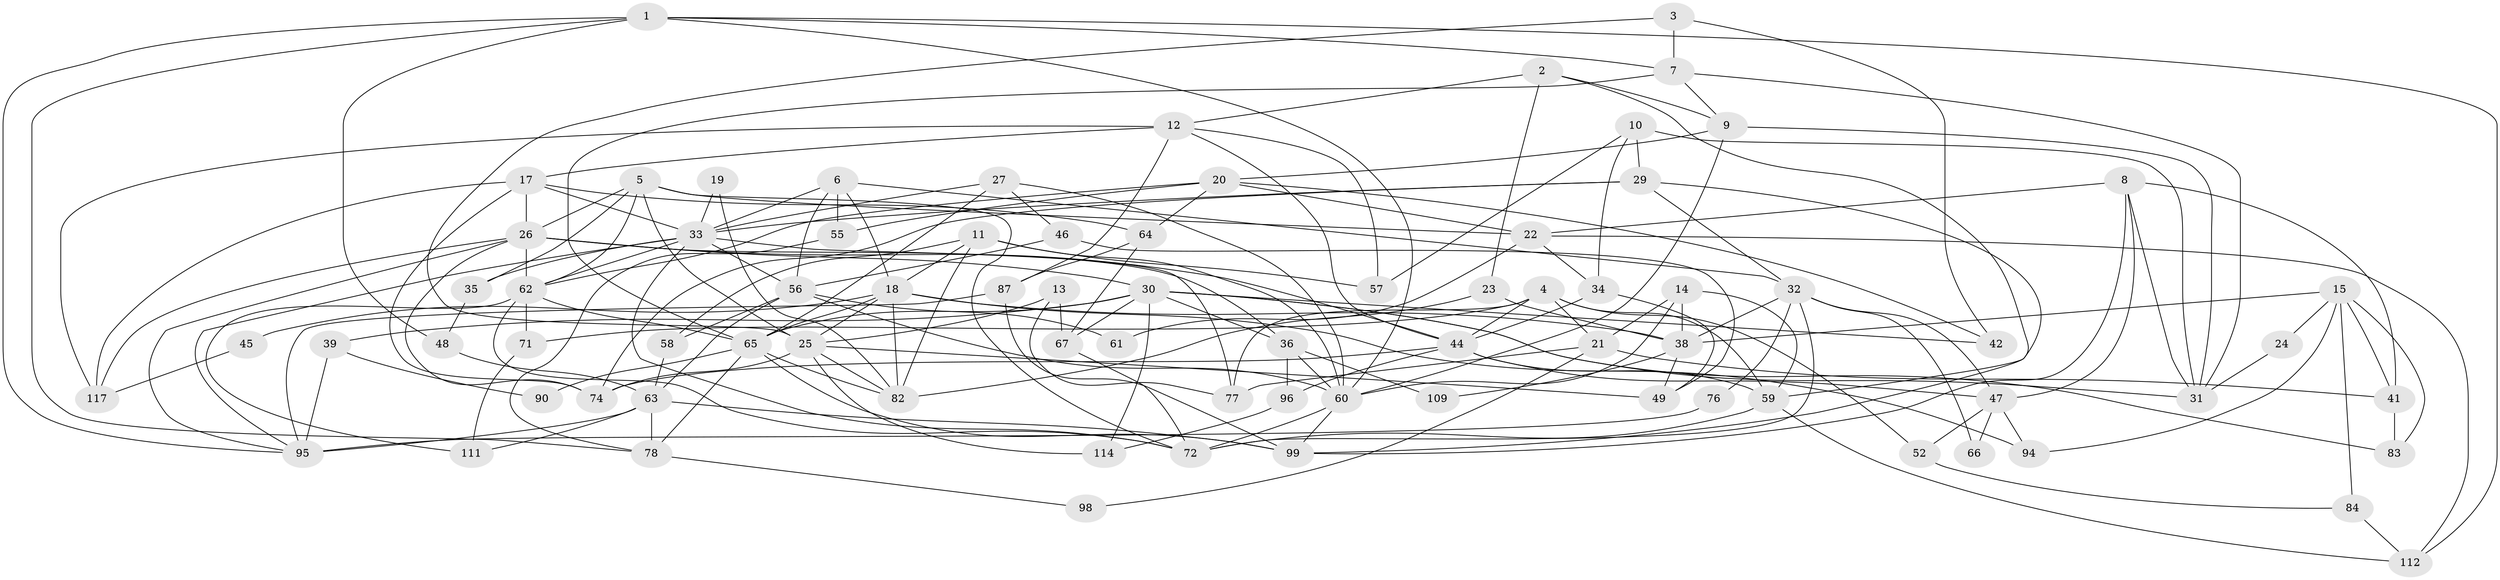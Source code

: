 // Generated by graph-tools (version 1.1) at 2025/24/03/03/25 07:24:02]
// undirected, 79 vertices, 188 edges
graph export_dot {
graph [start="1"]
  node [color=gray90,style=filled];
  1 [super="+97"];
  2 [super="+16"];
  3;
  4 [super="+86"];
  5 [super="+102"];
  6 [super="+91"];
  7 [super="+54"];
  8 [super="+73"];
  9 [super="+104"];
  10 [super="+88"];
  11 [super="+100"];
  12 [super="+113"];
  13;
  14;
  15 [super="+43"];
  17 [super="+80"];
  18 [super="+70"];
  19;
  20 [super="+108"];
  21 [super="+28"];
  22 [super="+53"];
  23;
  24;
  25 [super="+103"];
  26 [super="+119"];
  27 [super="+37"];
  29 [super="+92"];
  30 [super="+51"];
  31 [super="+115"];
  32 [super="+93"];
  33 [super="+79"];
  34;
  35;
  36 [super="+110"];
  38 [super="+40"];
  39;
  41;
  42;
  44 [super="+105"];
  45;
  46;
  47 [super="+50"];
  48;
  49;
  52;
  55;
  56 [super="+118"];
  57;
  58;
  59 [super="+107"];
  60 [super="+106"];
  61;
  62 [super="+81"];
  63 [super="+68"];
  64;
  65 [super="+69"];
  66;
  67 [super="+75"];
  71;
  72 [super="+89"];
  74;
  76;
  77;
  78 [super="+85"];
  82 [super="+101"];
  83;
  84;
  87;
  90;
  94;
  95 [super="+116"];
  96;
  98;
  99;
  109;
  111;
  112;
  114;
  117;
  1 -- 95;
  1 -- 112;
  1 -- 48;
  1 -- 78;
  1 -- 7;
  1 -- 60;
  2 -- 9;
  2 -- 23;
  2 -- 12;
  2 -- 59;
  3 -- 42;
  3 -- 25;
  3 -- 7;
  4 -- 59;
  4 -- 52;
  4 -- 77;
  4 -- 71;
  4 -- 21;
  4 -- 44;
  5 -- 22 [weight=2];
  5 -- 35 [weight=2];
  5 -- 72;
  5 -- 26;
  5 -- 62;
  5 -- 25;
  6 -- 33;
  6 -- 18;
  6 -- 32;
  6 -- 56;
  6 -- 55;
  7 -- 65;
  7 -- 9;
  7 -- 31;
  8 -- 99;
  8 -- 41;
  8 -- 31;
  8 -- 47;
  8 -- 22;
  9 -- 60;
  9 -- 20;
  9 -- 31;
  10 -- 34;
  10 -- 31;
  10 -- 29;
  10 -- 57;
  11 -- 82;
  11 -- 58;
  11 -- 57;
  11 -- 18;
  11 -- 60;
  12 -- 87;
  12 -- 117;
  12 -- 57;
  12 -- 17;
  12 -- 44;
  13 -- 77;
  13 -- 25;
  13 -- 67;
  14 -- 21;
  14 -- 38;
  14 -- 59;
  14 -- 60;
  15 -- 41 [weight=2];
  15 -- 24;
  15 -- 38;
  15 -- 83;
  15 -- 84;
  15 -- 94;
  17 -- 117;
  17 -- 64;
  17 -- 74;
  17 -- 33;
  17 -- 26;
  18 -- 94;
  18 -- 38;
  18 -- 65;
  18 -- 82;
  18 -- 25;
  18 -- 45;
  19 -- 82;
  19 -- 33;
  20 -- 64;
  20 -- 55;
  20 -- 42;
  20 -- 62;
  20 -- 22;
  21 -- 77;
  21 -- 98;
  21 -- 41;
  22 -- 112;
  22 -- 34;
  22 -- 61;
  23 -- 82;
  23 -- 38;
  24 -- 31;
  25 -- 49;
  25 -- 114;
  25 -- 74;
  25 -- 82;
  26 -- 74;
  26 -- 117;
  26 -- 36;
  26 -- 30;
  26 -- 95;
  26 -- 62;
  26 -- 44;
  27 -- 33;
  27 -- 46;
  27 -- 65;
  27 -- 60;
  29 -- 99;
  29 -- 32;
  29 -- 74;
  29 -- 33;
  30 -- 36;
  30 -- 65;
  30 -- 114 [weight=2];
  30 -- 67;
  30 -- 83;
  30 -- 39;
  30 -- 42;
  30 -- 31;
  32 -- 38;
  32 -- 66 [weight=2];
  32 -- 72;
  32 -- 76;
  32 -- 47;
  33 -- 35;
  33 -- 95;
  33 -- 72;
  33 -- 77;
  33 -- 62;
  33 -- 56;
  34 -- 49;
  34 -- 44;
  35 -- 48;
  36 -- 109;
  36 -- 60;
  36 -- 96;
  38 -- 49;
  38 -- 109;
  39 -- 95 [weight=2];
  39 -- 90;
  41 -- 83;
  44 -- 74;
  44 -- 59;
  44 -- 96;
  44 -- 47;
  45 -- 117;
  46 -- 49;
  46 -- 56;
  47 -- 52 [weight=2];
  47 -- 66;
  47 -- 94;
  48 -- 63;
  52 -- 84;
  55 -- 78;
  56 -- 63;
  56 -- 58;
  56 -- 60;
  56 -- 61;
  58 -- 63;
  59 -- 112;
  59 -- 72;
  60 -- 99;
  60 -- 72;
  62 -- 72;
  62 -- 65;
  62 -- 71;
  62 -- 111;
  63 -- 99;
  63 -- 111;
  63 -- 95;
  63 -- 78;
  64 -- 67;
  64 -- 87;
  65 -- 78;
  65 -- 99;
  65 -- 90;
  65 -- 82;
  67 -- 72;
  71 -- 111;
  76 -- 95;
  78 -- 98;
  84 -- 112;
  87 -- 99;
  87 -- 95;
  96 -- 114;
}
